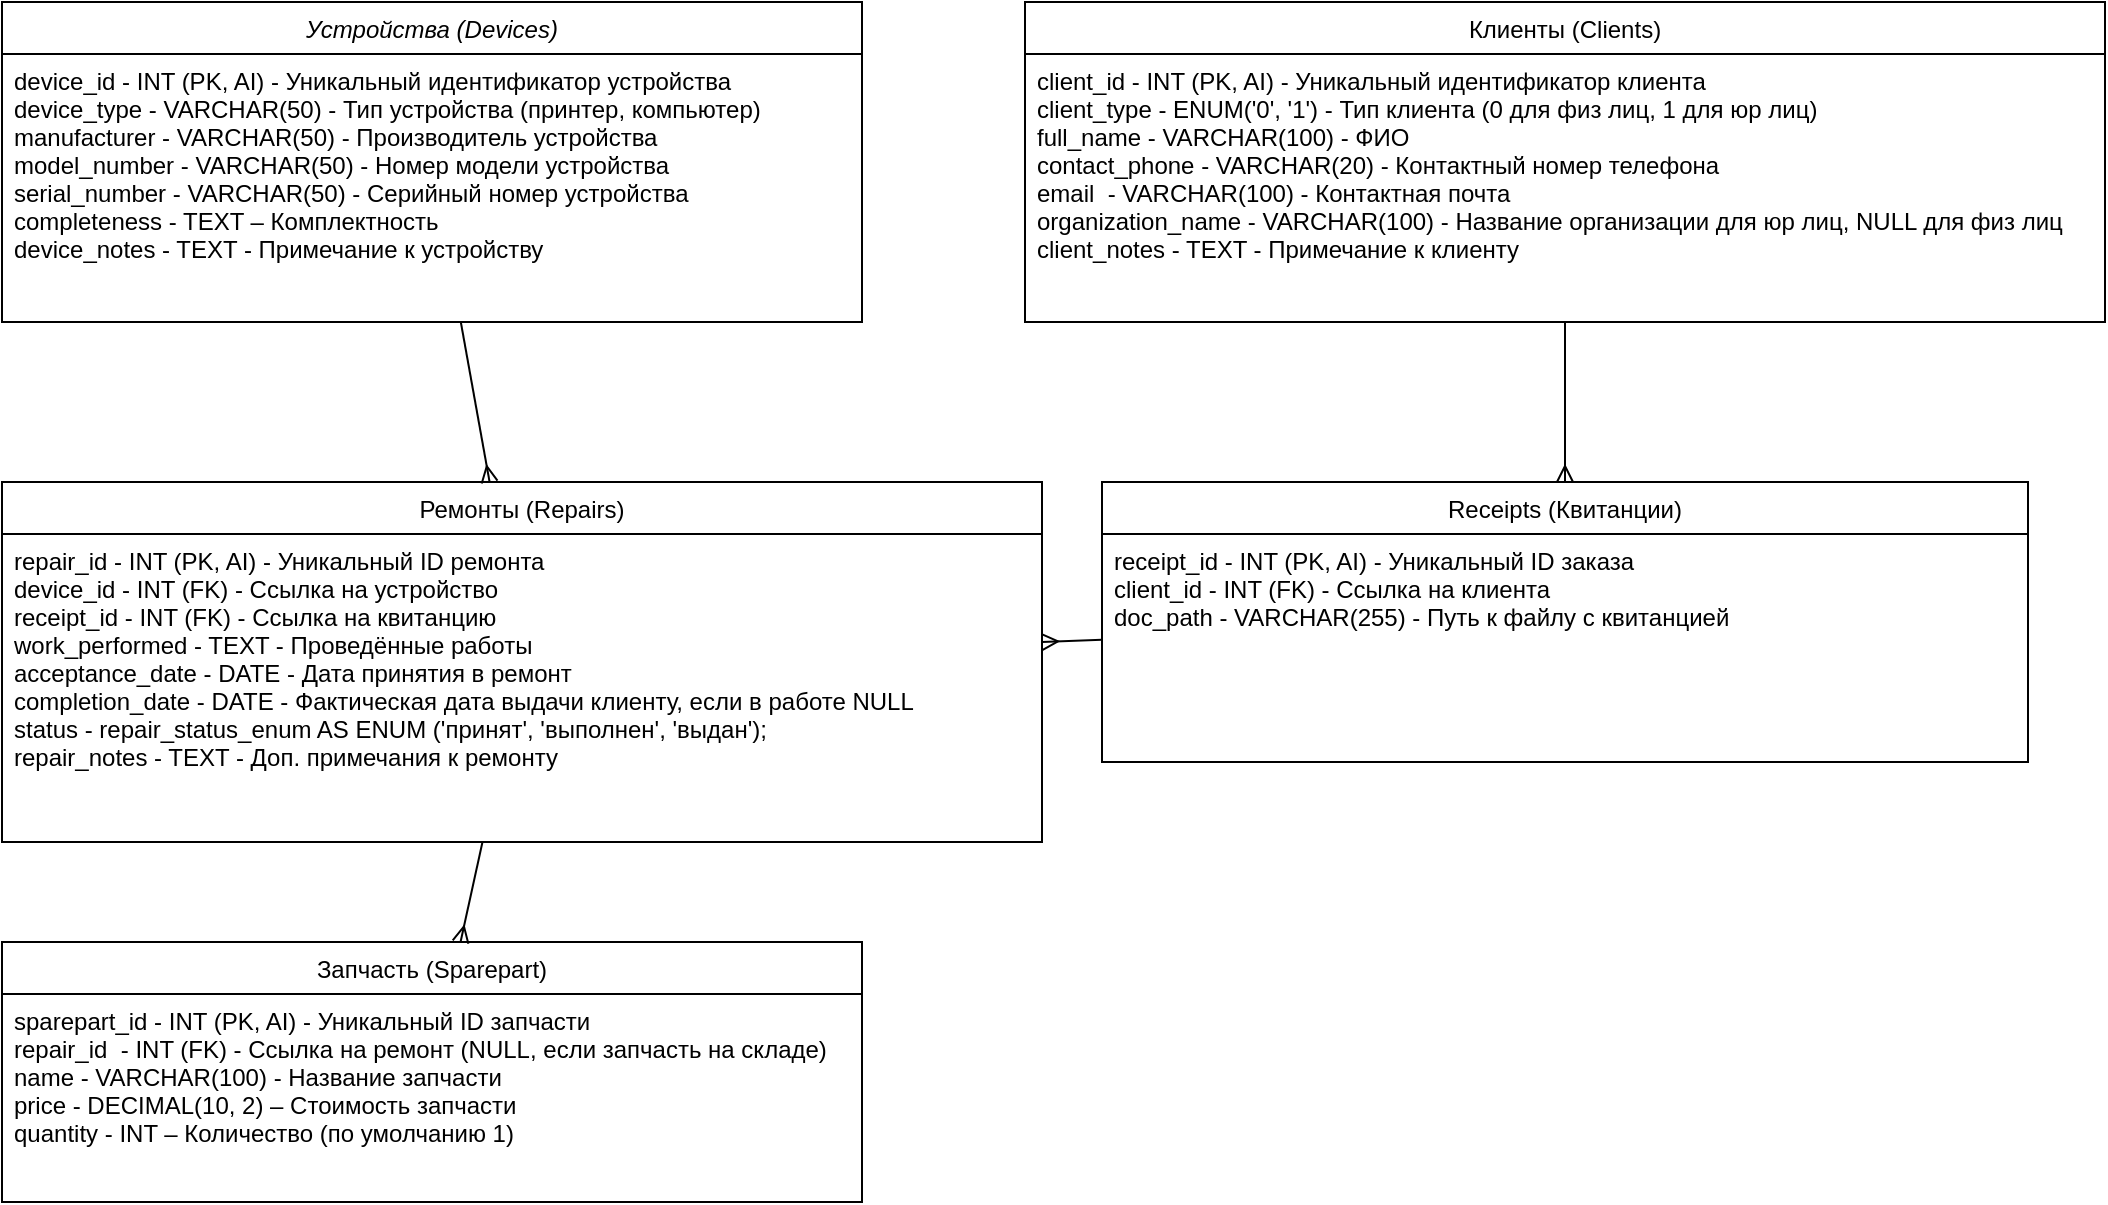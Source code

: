 <mxfile version="28.0.6">
  <diagram id="C5RBs43oDa-KdzZeNtuy" name="Page-1">
    <mxGraphModel dx="680" dy="933" grid="1" gridSize="10" guides="1" tooltips="1" connect="1" arrows="1" fold="1" page="1" pageScale="1" pageWidth="827" pageHeight="1169" math="0" shadow="0">
      <root>
        <mxCell id="WIyWlLk6GJQsqaUBKTNV-0" />
        <mxCell id="WIyWlLk6GJQsqaUBKTNV-1" parent="WIyWlLk6GJQsqaUBKTNV-0" />
        <mxCell id="zkfFHV4jXpPFQw0GAbJ--0" value="Устройства (Devices)" style="swimlane;fontStyle=2;align=center;verticalAlign=top;childLayout=stackLayout;horizontal=1;startSize=26;horizontalStack=0;resizeParent=1;resizeLast=0;collapsible=1;marginBottom=0;rounded=0;shadow=0;strokeWidth=1;" parent="WIyWlLk6GJQsqaUBKTNV-1" vertex="1">
          <mxGeometry x="10" y="80" width="430" height="160" as="geometry">
            <mxRectangle x="230" y="140" width="160" height="26" as="alternateBounds" />
          </mxGeometry>
        </mxCell>
        <mxCell id="zkfFHV4jXpPFQw0GAbJ--1" value="device_id - INT (PK, AI) - Уникальный идентификатор устройства&#xa;device_type - VARCHAR(50) - Тип устройства (принтер, компьютер)&#xa;manufacturer - VARCHAR(50) - Производитель устройства&#xa;model_number - VARCHAR(50) - Номер модели устройства&#xa;serial_number - VARCHAR(50) - Серийный номер устройства&#xa;completeness - TEXT – Комплектность &#xa;device_notes - TEXT - Примечание к устройству" style="text;align=left;verticalAlign=top;spacingLeft=4;spacingRight=4;overflow=hidden;rotatable=0;points=[[0,0.5],[1,0.5]];portConstraint=eastwest;" parent="zkfFHV4jXpPFQw0GAbJ--0" vertex="1">
          <mxGeometry y="26" width="430" height="134" as="geometry" />
        </mxCell>
        <mxCell id="zkfFHV4jXpPFQw0GAbJ--6" value="Ремонты (Repairs)" style="swimlane;fontStyle=0;align=center;verticalAlign=top;childLayout=stackLayout;horizontal=1;startSize=26;horizontalStack=0;resizeParent=1;resizeLast=0;collapsible=1;marginBottom=0;rounded=0;shadow=0;strokeWidth=1;" parent="WIyWlLk6GJQsqaUBKTNV-1" vertex="1">
          <mxGeometry x="10" y="320" width="520" height="180" as="geometry">
            <mxRectangle x="130" y="380" width="160" height="26" as="alternateBounds" />
          </mxGeometry>
        </mxCell>
        <mxCell id="zkfFHV4jXpPFQw0GAbJ--7" value="repair_id - INT (PK, AI) - Уникальный ID ремонта&#xa;device_id - INT (FK) - Ссылка на устройство&#xa;receipt_id - INT (FK) - Ссылка на квитанцию&#xa;work_performed - TEXT - Проведённые работы&#xa;acceptance_date - DATE - Дата принятия в ремонт&#xa;completion_date - DATE - Фактическая дата выдачи клиенту, если в работе NULL&#xa;status - repair_status_enum AS ENUM (&#39;принят&#39;, &#39;выполнен&#39;, &#39;выдан&#39;);&#xa;repair_notes - TEXT - Доп. примечания к ремонту&#xa;" style="text;align=left;verticalAlign=top;spacingLeft=4;spacingRight=4;overflow=hidden;rotatable=0;points=[[0,0.5],[1,0.5]];portConstraint=eastwest;" parent="zkfFHV4jXpPFQw0GAbJ--6" vertex="1">
          <mxGeometry y="26" width="520" height="154" as="geometry" />
        </mxCell>
        <mxCell id="zkfFHV4jXpPFQw0GAbJ--13" value="Receipts (Квитанции)" style="swimlane;fontStyle=0;align=center;verticalAlign=top;childLayout=stackLayout;horizontal=1;startSize=26;horizontalStack=0;resizeParent=1;resizeLast=0;collapsible=1;marginBottom=0;rounded=0;shadow=0;strokeWidth=1;" parent="WIyWlLk6GJQsqaUBKTNV-1" vertex="1">
          <mxGeometry x="560" y="320" width="463" height="140" as="geometry">
            <mxRectangle x="340" y="380" width="170" height="26" as="alternateBounds" />
          </mxGeometry>
        </mxCell>
        <mxCell id="zkfFHV4jXpPFQw0GAbJ--14" value="receipt_id - INT (PK, AI) - Уникальный ID заказа&#xa;client_id - INT (FK) - Ссылка на клиента&#xa;doc_path - VARCHAR(255) - Путь к файлу с квитанцией&#xa;" style="text;align=left;verticalAlign=top;spacingLeft=4;spacingRight=4;overflow=hidden;rotatable=0;points=[[0,0.5],[1,0.5]];portConstraint=eastwest;" parent="zkfFHV4jXpPFQw0GAbJ--13" vertex="1">
          <mxGeometry y="26" width="463" height="114" as="geometry" />
        </mxCell>
        <mxCell id="G32UZXwOOaWwSeeDJl15-0" style="rounded=0;orthogonalLoop=1;jettySize=auto;html=1;endArrow=ERmany;endFill=0;" parent="WIyWlLk6GJQsqaUBKTNV-1" source="zkfFHV4jXpPFQw0GAbJ--17" target="zkfFHV4jXpPFQw0GAbJ--13" edge="1">
          <mxGeometry relative="1" as="geometry" />
        </mxCell>
        <mxCell id="zkfFHV4jXpPFQw0GAbJ--17" value="Клиенты (Clients)" style="swimlane;fontStyle=0;align=center;verticalAlign=top;childLayout=stackLayout;horizontal=1;startSize=26;horizontalStack=0;resizeParent=1;resizeLast=0;collapsible=1;marginBottom=0;rounded=0;shadow=0;strokeWidth=1;" parent="WIyWlLk6GJQsqaUBKTNV-1" vertex="1">
          <mxGeometry x="521.5" y="80" width="540" height="160" as="geometry">
            <mxRectangle x="550" y="140" width="160" height="26" as="alternateBounds" />
          </mxGeometry>
        </mxCell>
        <mxCell id="zkfFHV4jXpPFQw0GAbJ--18" value="client_id - INT (PK, AI) - Уникальный идентификатор клиента&#xa;client_type - ENUM(&#39;0&#39;, &#39;1&#39;) - Тип клиента (0 для физ лиц, 1 для юр лиц)&#xa;full_name - VARCHAR(100) - ФИО&#xa;contact_phone - VARCHAR(20) - Контактный номер телефона&#xa;email  - VARCHAR(100) - Контактная почта&#xa;organization_name - VARCHAR(100) - Название организации для юр лиц, NULL для физ лиц&#xa;client_notes - TEXT - Примечание к клиенту&#xa;" style="text;align=left;verticalAlign=top;spacingLeft=4;spacingRight=4;overflow=hidden;rotatable=0;points=[[0,0.5],[1,0.5]];portConstraint=eastwest;" parent="zkfFHV4jXpPFQw0GAbJ--17" vertex="1">
          <mxGeometry y="26" width="540" height="134" as="geometry" />
        </mxCell>
        <mxCell id="G32UZXwOOaWwSeeDJl15-1" style="rounded=0;orthogonalLoop=1;jettySize=auto;html=1;endArrow=ERmany;endFill=0;" parent="WIyWlLk6GJQsqaUBKTNV-1" source="zkfFHV4jXpPFQw0GAbJ--13" target="zkfFHV4jXpPFQw0GAbJ--6" edge="1">
          <mxGeometry relative="1" as="geometry">
            <mxPoint x="400" y="550" as="sourcePoint" />
            <mxPoint x="409" y="380" as="targetPoint" />
          </mxGeometry>
        </mxCell>
        <mxCell id="G32UZXwOOaWwSeeDJl15-2" style="rounded=0;orthogonalLoop=1;jettySize=auto;html=1;endArrow=ERmany;endFill=0;" parent="WIyWlLk6GJQsqaUBKTNV-1" source="zkfFHV4jXpPFQw0GAbJ--0" target="zkfFHV4jXpPFQw0GAbJ--6" edge="1">
          <mxGeometry relative="1" as="geometry">
            <mxPoint x="294" y="270" as="sourcePoint" />
            <mxPoint x="290" y="390" as="targetPoint" />
          </mxGeometry>
        </mxCell>
        <mxCell id="QUNeAQoOBO8wBSyquZbU-0" value="Запчасть (Sparepart)" style="swimlane;fontStyle=0;align=center;verticalAlign=top;childLayout=stackLayout;horizontal=1;startSize=26;horizontalStack=0;resizeParent=1;resizeLast=0;collapsible=1;marginBottom=0;rounded=0;shadow=0;strokeWidth=1;" parent="WIyWlLk6GJQsqaUBKTNV-1" vertex="1">
          <mxGeometry x="10" y="550" width="430" height="130" as="geometry">
            <mxRectangle x="130" y="380" width="160" height="26" as="alternateBounds" />
          </mxGeometry>
        </mxCell>
        <mxCell id="QUNeAQoOBO8wBSyquZbU-1" value="sparepart_id - INT (PK, AI) - Уникальный ID запчасти&#xa;repair_id  - INT (FK) - Ссылка на ремонт (NULL, если запчасть на складе)&#xa;name - VARCHAR(100) - Название запчасти&#xa;price - DECIMAL(10, 2) – Стоимость запчасти&#xa;quantity - INT – Количество (по умолчанию 1)&#xa;" style="text;align=left;verticalAlign=top;spacingLeft=4;spacingRight=4;overflow=hidden;rotatable=0;points=[[0,0.5],[1,0.5]];portConstraint=eastwest;" parent="QUNeAQoOBO8wBSyquZbU-0" vertex="1">
          <mxGeometry y="26" width="430" height="84" as="geometry" />
        </mxCell>
        <mxCell id="QUNeAQoOBO8wBSyquZbU-2" style="rounded=0;orthogonalLoop=1;jettySize=auto;html=1;endArrow=ERmany;endFill=0;" parent="WIyWlLk6GJQsqaUBKTNV-1" source="zkfFHV4jXpPFQw0GAbJ--6" target="QUNeAQoOBO8wBSyquZbU-0" edge="1">
          <mxGeometry relative="1" as="geometry">
            <mxPoint x="640" y="460" as="sourcePoint" />
            <mxPoint x="520" y="464" as="targetPoint" />
          </mxGeometry>
        </mxCell>
      </root>
    </mxGraphModel>
  </diagram>
</mxfile>
